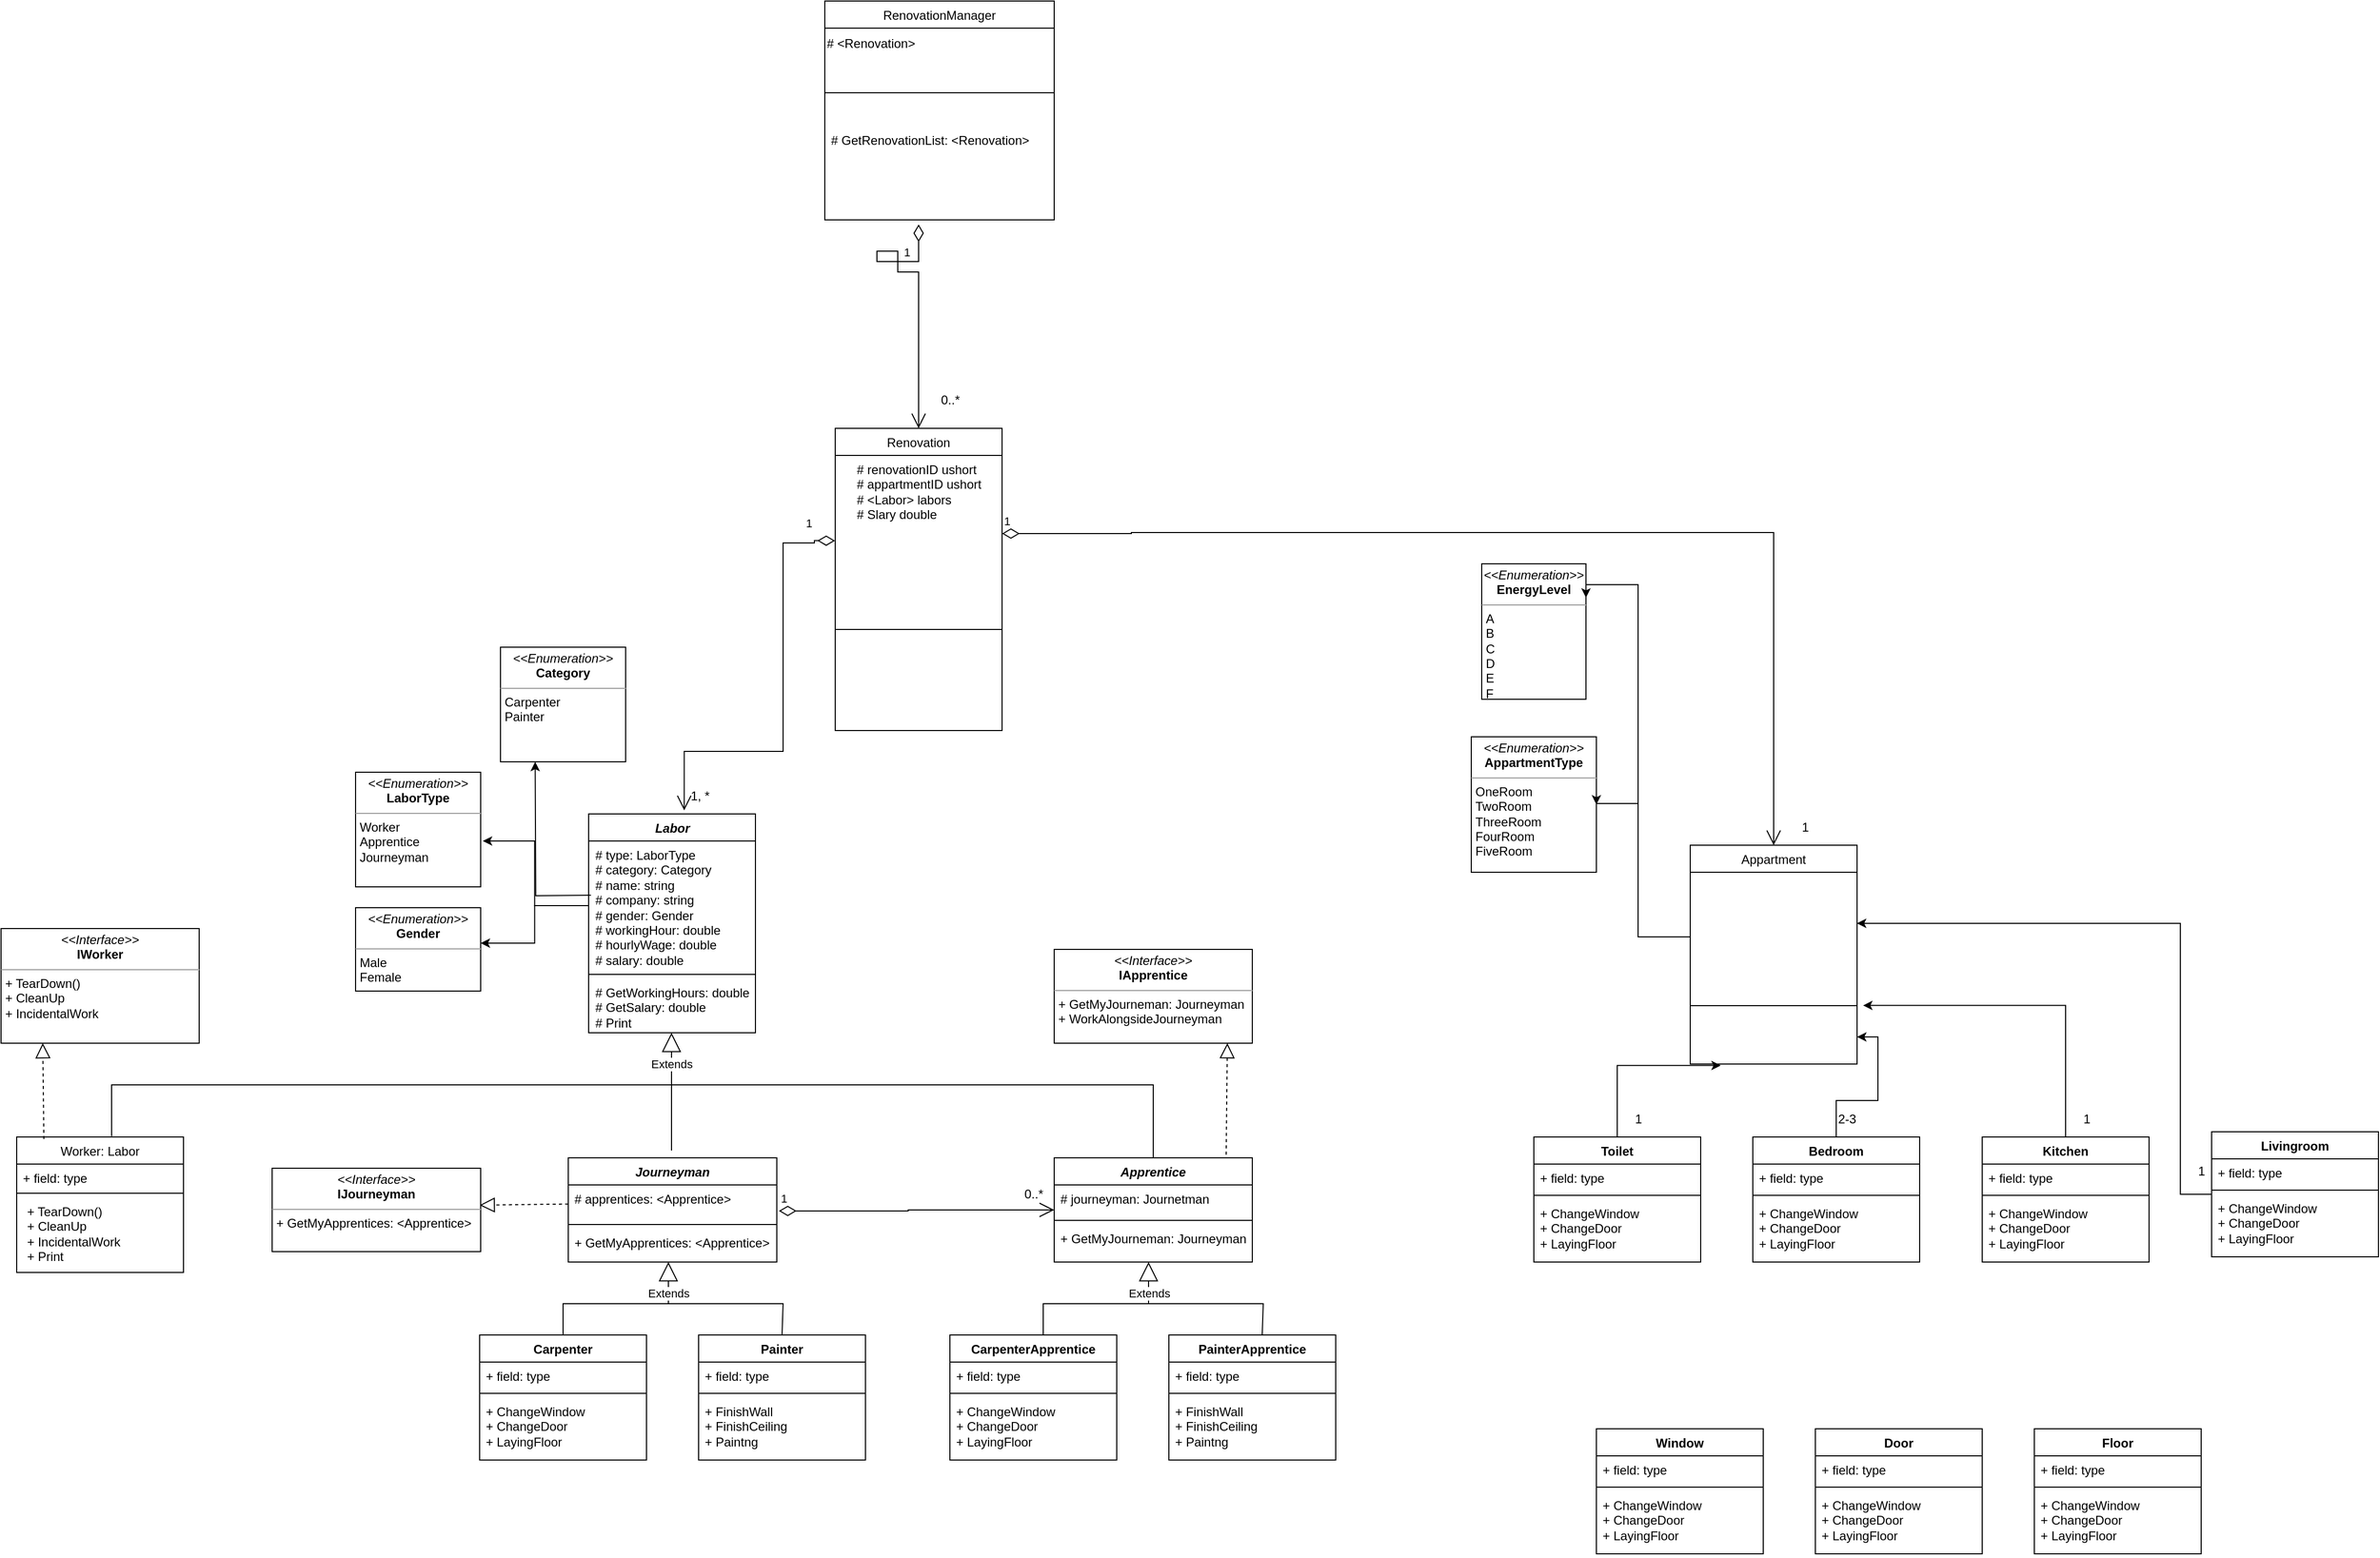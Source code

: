 <mxfile version="21.8.0" type="github">
  <diagram name="Side-1" id="w4iKm52rQXDjJaaz1mFL">
    <mxGraphModel dx="2796" dy="2098" grid="1" gridSize="10" guides="1" tooltips="1" connect="1" arrows="1" fold="1" page="1" pageScale="1" pageWidth="827" pageHeight="1169" math="0" shadow="0">
      <root>
        <mxCell id="0" />
        <mxCell id="1" parent="0" />
        <mxCell id="3EkRiKp_rG1CNNBfUbDg-5" value="&lt;p style=&quot;margin:0px;margin-top:4px;text-align:center;&quot;&gt;&lt;i&gt;&amp;lt;&amp;lt;Enumeration&amp;gt;&amp;gt;&lt;/i&gt;&lt;br&gt;&lt;b&gt;LaborType&lt;/b&gt;&lt;/p&gt;&lt;hr size=&quot;1&quot;&gt;&lt;p style=&quot;margin:0px;margin-left:4px;&quot;&gt;&lt;span style=&quot;background-color: initial;&quot;&gt;Worker&lt;/span&gt;&lt;br&gt;&lt;/p&gt;&lt;p style=&quot;margin:0px;margin-left:4px;&quot;&gt;&lt;span style=&quot;background-color: initial;&quot;&gt;Apprentice&lt;/span&gt;&lt;/p&gt;&lt;p style=&quot;margin:0px;margin-left:4px;&quot;&gt;&lt;span style=&quot;background-color: initial;&quot;&gt;Journeyman&lt;/span&gt;&lt;/p&gt;&lt;p style=&quot;margin:0px;margin-left:4px;&quot;&gt;&lt;br&gt;&lt;/p&gt;" style="verticalAlign=top;align=left;overflow=fill;fontSize=12;fontFamily=Helvetica;html=1;whiteSpace=wrap;" vertex="1" parent="1">
          <mxGeometry x="110" y="10" width="120" height="110" as="geometry" />
        </mxCell>
        <mxCell id="3EkRiKp_rG1CNNBfUbDg-6" value="&lt;p style=&quot;margin:0px;margin-top:4px;text-align:center;&quot;&gt;&lt;i&gt;&amp;lt;&amp;lt;Enumeration&amp;gt;&amp;gt;&lt;/i&gt;&lt;br&gt;&lt;b&gt;Gender&lt;/b&gt;&lt;/p&gt;&lt;hr size=&quot;1&quot;&gt;&lt;p style=&quot;margin:0px;margin-left:4px;&quot;&gt;Male&lt;/p&gt;&lt;p style=&quot;margin:0px;margin-left:4px;&quot;&gt;Female&lt;/p&gt;&lt;p style=&quot;margin:0px;margin-left:4px;&quot;&gt;&lt;br&gt;&lt;/p&gt;" style="verticalAlign=top;align=left;overflow=fill;fontSize=12;fontFamily=Helvetica;html=1;whiteSpace=wrap;" vertex="1" parent="1">
          <mxGeometry x="110" y="140" width="120" height="80" as="geometry" />
        </mxCell>
        <mxCell id="3EkRiKp_rG1CNNBfUbDg-12" value="&lt;i&gt;Labor&lt;/i&gt;" style="swimlane;fontStyle=1;align=center;verticalAlign=top;childLayout=stackLayout;horizontal=1;startSize=26;horizontalStack=0;resizeParent=1;resizeParentMax=0;resizeLast=0;collapsible=1;marginBottom=0;whiteSpace=wrap;html=1;" vertex="1" parent="1">
          <mxGeometry x="333.5" y="50" width="160" height="210" as="geometry" />
        </mxCell>
        <mxCell id="3EkRiKp_rG1CNNBfUbDg-13" value="# type: LaborType&lt;br&gt;# category: Category&lt;br&gt;# name: string&lt;br&gt;# company: string&lt;br&gt;# gender: Gender&lt;br&gt;# workingHour: double&lt;br&gt;# hourlyWage: double&lt;br&gt;# salary: double" style="text;strokeColor=none;fillColor=none;align=left;verticalAlign=top;spacingLeft=4;spacingRight=4;overflow=hidden;rotatable=0;points=[[0,0.5],[1,0.5]];portConstraint=eastwest;whiteSpace=wrap;html=1;" vertex="1" parent="3EkRiKp_rG1CNNBfUbDg-12">
          <mxGeometry y="26" width="160" height="124" as="geometry" />
        </mxCell>
        <mxCell id="3EkRiKp_rG1CNNBfUbDg-14" value="" style="line;strokeWidth=1;fillColor=none;align=left;verticalAlign=middle;spacingTop=-1;spacingLeft=3;spacingRight=3;rotatable=0;labelPosition=right;points=[];portConstraint=eastwest;strokeColor=inherit;" vertex="1" parent="3EkRiKp_rG1CNNBfUbDg-12">
          <mxGeometry y="150" width="160" height="8" as="geometry" />
        </mxCell>
        <mxCell id="3EkRiKp_rG1CNNBfUbDg-15" value="# GetWorkingHours: double&lt;br&gt;# GetSalary: double&lt;br&gt;# Print" style="text;strokeColor=none;fillColor=none;align=left;verticalAlign=top;spacingLeft=4;spacingRight=4;overflow=hidden;rotatable=0;points=[[0,0.5],[1,0.5]];portConstraint=eastwest;whiteSpace=wrap;html=1;" vertex="1" parent="3EkRiKp_rG1CNNBfUbDg-12">
          <mxGeometry y="158" width="160" height="52" as="geometry" />
        </mxCell>
        <mxCell id="3EkRiKp_rG1CNNBfUbDg-17" style="edgeStyle=orthogonalEdgeStyle;rounded=0;orthogonalLoop=1;jettySize=auto;html=1;entryX=1.017;entryY=0.6;entryDx=0;entryDy=0;entryPerimeter=0;" edge="1" parent="1" source="3EkRiKp_rG1CNNBfUbDg-13" target="3EkRiKp_rG1CNNBfUbDg-5">
          <mxGeometry relative="1" as="geometry" />
        </mxCell>
        <mxCell id="3EkRiKp_rG1CNNBfUbDg-18" style="edgeStyle=orthogonalEdgeStyle;rounded=0;orthogonalLoop=1;jettySize=auto;html=1;entryX=1;entryY=0.425;entryDx=0;entryDy=0;entryPerimeter=0;" edge="1" parent="1" source="3EkRiKp_rG1CNNBfUbDg-13" target="3EkRiKp_rG1CNNBfUbDg-6">
          <mxGeometry relative="1" as="geometry" />
        </mxCell>
        <mxCell id="3EkRiKp_rG1CNNBfUbDg-19" value="&lt;span style=&quot;font-weight: normal;&quot;&gt;Worker: Labor&lt;/span&gt;" style="swimlane;fontStyle=1;align=center;verticalAlign=top;childLayout=stackLayout;horizontal=1;startSize=26;horizontalStack=0;resizeParent=1;resizeParentMax=0;resizeLast=0;collapsible=1;marginBottom=0;whiteSpace=wrap;html=1;" vertex="1" parent="1">
          <mxGeometry x="-215" y="360" width="160" height="130" as="geometry" />
        </mxCell>
        <mxCell id="3EkRiKp_rG1CNNBfUbDg-20" value="+ field: type" style="text;strokeColor=none;fillColor=none;align=left;verticalAlign=top;spacingLeft=4;spacingRight=4;overflow=hidden;rotatable=0;points=[[0,0.5],[1,0.5]];portConstraint=eastwest;whiteSpace=wrap;html=1;" vertex="1" parent="3EkRiKp_rG1CNNBfUbDg-19">
          <mxGeometry y="26" width="160" height="24" as="geometry" />
        </mxCell>
        <mxCell id="3EkRiKp_rG1CNNBfUbDg-21" value="" style="line;strokeWidth=1;fillColor=none;align=left;verticalAlign=middle;spacingTop=-1;spacingLeft=3;spacingRight=3;rotatable=0;labelPosition=right;points=[];portConstraint=eastwest;strokeColor=inherit;" vertex="1" parent="3EkRiKp_rG1CNNBfUbDg-19">
          <mxGeometry y="50" width="160" height="8" as="geometry" />
        </mxCell>
        <mxCell id="3EkRiKp_rG1CNNBfUbDg-22" value="&lt;p style=&quot;border-color: var(--border-color); margin: 0px 0px 0px 4px;&quot;&gt;+ TearDown()&lt;/p&gt;&lt;p style=&quot;border-color: var(--border-color); margin: 0px 0px 0px 4px;&quot;&gt;+ CleanUp&lt;/p&gt;&lt;p style=&quot;border-color: var(--border-color); margin: 0px 0px 0px 4px;&quot;&gt;+ IncidentalWork&lt;/p&gt;&lt;p style=&quot;border-color: var(--border-color); margin: 0px 0px 0px 4px;&quot;&gt;+ Print&lt;/p&gt;" style="text;strokeColor=none;fillColor=none;align=left;verticalAlign=top;spacingLeft=4;spacingRight=4;overflow=hidden;rotatable=0;points=[[0,0.5],[1,0.5]];portConstraint=eastwest;whiteSpace=wrap;html=1;" vertex="1" parent="3EkRiKp_rG1CNNBfUbDg-19">
          <mxGeometry y="58" width="160" height="72" as="geometry" />
        </mxCell>
        <mxCell id="3EkRiKp_rG1CNNBfUbDg-23" value="&lt;p style=&quot;margin:0px;margin-top:4px;text-align:center;&quot;&gt;&lt;i&gt;&amp;lt;&amp;lt;Interface&amp;gt;&amp;gt;&lt;/i&gt;&lt;br&gt;&lt;b&gt;IJourneyman&lt;/b&gt;&lt;/p&gt;&lt;hr size=&quot;1&quot;&gt;&lt;p style=&quot;margin:0px;margin-left:4px;&quot;&gt;+ GetMyApprentices: &amp;lt;Apprentice&amp;gt;&lt;/p&gt;" style="verticalAlign=top;align=left;overflow=fill;fontSize=12;fontFamily=Helvetica;html=1;whiteSpace=wrap;" vertex="1" parent="1">
          <mxGeometry x="30" y="390" width="200" height="80" as="geometry" />
        </mxCell>
        <mxCell id="3EkRiKp_rG1CNNBfUbDg-24" value="&lt;p style=&quot;margin:0px;margin-top:4px;text-align:center;&quot;&gt;&lt;i&gt;&amp;lt;&amp;lt;Interface&amp;gt;&amp;gt;&lt;/i&gt;&lt;br&gt;&lt;b&gt;IApprentice&lt;/b&gt;&lt;/p&gt;&lt;hr size=&quot;1&quot;&gt;&lt;p style=&quot;margin:0px;margin-left:4px;&quot;&gt;+ GetMyJourneman: Journeyman&lt;/p&gt;&lt;p style=&quot;margin:0px;margin-left:4px;&quot;&gt;+ WorkAlongsideJourneyman&lt;/p&gt;" style="verticalAlign=top;align=left;overflow=fill;fontSize=12;fontFamily=Helvetica;html=1;whiteSpace=wrap;" vertex="1" parent="1">
          <mxGeometry x="780" y="180" width="190" height="90" as="geometry" />
        </mxCell>
        <mxCell id="3EkRiKp_rG1CNNBfUbDg-25" value="&lt;p style=&quot;margin:0px;margin-top:4px;text-align:center;&quot;&gt;&lt;i&gt;&amp;lt;&amp;lt;Interface&amp;gt;&amp;gt;&lt;/i&gt;&lt;br&gt;&lt;b&gt;IWorker&lt;/b&gt;&lt;/p&gt;&lt;hr size=&quot;1&quot;&gt;&lt;p style=&quot;margin:0px;margin-left:4px;&quot;&gt;&lt;/p&gt;&lt;p style=&quot;margin:0px;margin-left:4px;&quot;&gt;+ TearDown()&lt;/p&gt;&lt;p style=&quot;margin:0px;margin-left:4px;&quot;&gt;+ CleanUp&lt;/p&gt;&lt;p style=&quot;margin:0px;margin-left:4px;&quot;&gt;+ IncidentalWork&lt;/p&gt;" style="verticalAlign=top;align=left;overflow=fill;fontSize=12;fontFamily=Helvetica;html=1;whiteSpace=wrap;" vertex="1" parent="1">
          <mxGeometry x="-230" y="160" width="190" height="110" as="geometry" />
        </mxCell>
        <mxCell id="3EkRiKp_rG1CNNBfUbDg-26" value="&lt;i&gt;Journeyman&lt;/i&gt;" style="swimlane;fontStyle=1;align=center;verticalAlign=top;childLayout=stackLayout;horizontal=1;startSize=26;horizontalStack=0;resizeParent=1;resizeParentMax=0;resizeLast=0;collapsible=1;marginBottom=0;whiteSpace=wrap;html=1;" vertex="1" parent="1">
          <mxGeometry x="314" y="380" width="200" height="100" as="geometry" />
        </mxCell>
        <mxCell id="3EkRiKp_rG1CNNBfUbDg-27" value="# apprentices: &amp;lt;Apprentice&amp;gt;" style="text;strokeColor=none;fillColor=none;align=left;verticalAlign=top;spacingLeft=4;spacingRight=4;overflow=hidden;rotatable=0;points=[[0,0.5],[1,0.5]];portConstraint=eastwest;whiteSpace=wrap;html=1;" vertex="1" parent="3EkRiKp_rG1CNNBfUbDg-26">
          <mxGeometry y="26" width="200" height="34" as="geometry" />
        </mxCell>
        <mxCell id="3EkRiKp_rG1CNNBfUbDg-28" value="" style="line;strokeWidth=1;fillColor=none;align=left;verticalAlign=middle;spacingTop=-1;spacingLeft=3;spacingRight=3;rotatable=0;labelPosition=right;points=[];portConstraint=eastwest;strokeColor=inherit;" vertex="1" parent="3EkRiKp_rG1CNNBfUbDg-26">
          <mxGeometry y="60" width="200" height="8" as="geometry" />
        </mxCell>
        <mxCell id="3EkRiKp_rG1CNNBfUbDg-29" value="+ GetMyApprentices: &amp;lt;Apprentice&amp;gt;" style="text;strokeColor=none;fillColor=none;align=left;verticalAlign=top;spacingLeft=4;spacingRight=4;overflow=hidden;rotatable=0;points=[[0,0.5],[1,0.5]];portConstraint=eastwest;whiteSpace=wrap;html=1;" vertex="1" parent="3EkRiKp_rG1CNNBfUbDg-26">
          <mxGeometry y="68" width="200" height="32" as="geometry" />
        </mxCell>
        <mxCell id="3EkRiKp_rG1CNNBfUbDg-30" value="&lt;i&gt;Apprentice&lt;/i&gt;" style="swimlane;fontStyle=1;align=center;verticalAlign=top;childLayout=stackLayout;horizontal=1;startSize=26;horizontalStack=0;resizeParent=1;resizeParentMax=0;resizeLast=0;collapsible=1;marginBottom=0;whiteSpace=wrap;html=1;" vertex="1" parent="1">
          <mxGeometry x="780" y="380" width="190" height="100" as="geometry" />
        </mxCell>
        <mxCell id="3EkRiKp_rG1CNNBfUbDg-31" value="# journeyman: Journetman" style="text;strokeColor=none;fillColor=none;align=left;verticalAlign=top;spacingLeft=4;spacingRight=4;overflow=hidden;rotatable=0;points=[[0,0.5],[1,0.5]];portConstraint=eastwest;whiteSpace=wrap;html=1;" vertex="1" parent="3EkRiKp_rG1CNNBfUbDg-30">
          <mxGeometry y="26" width="190" height="30" as="geometry" />
        </mxCell>
        <mxCell id="3EkRiKp_rG1CNNBfUbDg-32" value="" style="line;strokeWidth=1;fillColor=none;align=left;verticalAlign=middle;spacingTop=-1;spacingLeft=3;spacingRight=3;rotatable=0;labelPosition=right;points=[];portConstraint=eastwest;strokeColor=inherit;" vertex="1" parent="3EkRiKp_rG1CNNBfUbDg-30">
          <mxGeometry y="56" width="190" height="8" as="geometry" />
        </mxCell>
        <mxCell id="3EkRiKp_rG1CNNBfUbDg-33" value="+ GetMyJourneman: Journeyman" style="text;strokeColor=none;fillColor=none;align=left;verticalAlign=top;spacingLeft=4;spacingRight=4;overflow=hidden;rotatable=0;points=[[0,0.5],[1,0.5]];portConstraint=eastwest;whiteSpace=wrap;html=1;" vertex="1" parent="3EkRiKp_rG1CNNBfUbDg-30">
          <mxGeometry y="64" width="190" height="36" as="geometry" />
        </mxCell>
        <mxCell id="3EkRiKp_rG1CNNBfUbDg-34" value="" style="endArrow=block;dashed=1;endFill=0;endSize=12;html=1;rounded=0;exitX=0.163;exitY=0.015;exitDx=0;exitDy=0;entryX=0.5;entryY=1;entryDx=0;entryDy=0;exitPerimeter=0;" edge="1" parent="1" source="3EkRiKp_rG1CNNBfUbDg-19">
          <mxGeometry width="160" relative="1" as="geometry">
            <mxPoint x="-190" y="340" as="sourcePoint" />
            <mxPoint x="-190" y="270" as="targetPoint" />
          </mxGeometry>
        </mxCell>
        <mxCell id="3EkRiKp_rG1CNNBfUbDg-35" value="" style="endArrow=block;dashed=1;endFill=0;endSize=12;html=1;rounded=0;entryX=0.995;entryY=0.443;entryDx=0;entryDy=0;entryPerimeter=0;" edge="1" parent="1" source="3EkRiKp_rG1CNNBfUbDg-27" target="3EkRiKp_rG1CNNBfUbDg-23">
          <mxGeometry width="160" relative="1" as="geometry">
            <mxPoint x="-125" y="350" as="sourcePoint" />
            <mxPoint x="-125" y="280" as="targetPoint" />
          </mxGeometry>
        </mxCell>
        <mxCell id="3EkRiKp_rG1CNNBfUbDg-36" value="" style="endArrow=block;dashed=1;endFill=0;endSize=12;html=1;rounded=0;exitX=0.868;exitY=-0.03;exitDx=0;exitDy=0;entryX=0.874;entryY=1;entryDx=0;entryDy=0;exitPerimeter=0;entryPerimeter=0;" edge="1" parent="1" source="3EkRiKp_rG1CNNBfUbDg-30" target="3EkRiKp_rG1CNNBfUbDg-24">
          <mxGeometry width="160" relative="1" as="geometry">
            <mxPoint x="870.04" y="338.92" as="sourcePoint" />
            <mxPoint x="870" y="270" as="targetPoint" />
          </mxGeometry>
        </mxCell>
        <mxCell id="3EkRiKp_rG1CNNBfUbDg-38" value="" style="endArrow=none;html=1;rounded=0;exitX=0.569;exitY=-0.006;exitDx=0;exitDy=0;exitPerimeter=0;" edge="1" parent="1" source="3EkRiKp_rG1CNNBfUbDg-19">
          <mxGeometry width="50" height="50" relative="1" as="geometry">
            <mxPoint x="390" y="430" as="sourcePoint" />
            <mxPoint x="410" y="310" as="targetPoint" />
            <Array as="points">
              <mxPoint x="-124" y="310" />
            </Array>
          </mxGeometry>
        </mxCell>
        <mxCell id="3EkRiKp_rG1CNNBfUbDg-39" value="" style="endArrow=none;html=1;rounded=0;entryX=0.5;entryY=0;entryDx=0;entryDy=0;" edge="1" parent="1" target="3EkRiKp_rG1CNNBfUbDg-30">
          <mxGeometry width="50" height="50" relative="1" as="geometry">
            <mxPoint x="410" y="310" as="sourcePoint" />
            <mxPoint x="440" y="380" as="targetPoint" />
            <Array as="points">
              <mxPoint x="875" y="310" />
            </Array>
          </mxGeometry>
        </mxCell>
        <mxCell id="3EkRiKp_rG1CNNBfUbDg-43" value="Carpenter" style="swimlane;fontStyle=1;align=center;verticalAlign=top;childLayout=stackLayout;horizontal=1;startSize=26;horizontalStack=0;resizeParent=1;resizeParentMax=0;resizeLast=0;collapsible=1;marginBottom=0;whiteSpace=wrap;html=1;" vertex="1" parent="1">
          <mxGeometry x="229" y="550" width="160" height="120" as="geometry" />
        </mxCell>
        <mxCell id="3EkRiKp_rG1CNNBfUbDg-44" value="+ field: type" style="text;strokeColor=none;fillColor=none;align=left;verticalAlign=top;spacingLeft=4;spacingRight=4;overflow=hidden;rotatable=0;points=[[0,0.5],[1,0.5]];portConstraint=eastwest;whiteSpace=wrap;html=1;" vertex="1" parent="3EkRiKp_rG1CNNBfUbDg-43">
          <mxGeometry y="26" width="160" height="26" as="geometry" />
        </mxCell>
        <mxCell id="3EkRiKp_rG1CNNBfUbDg-45" value="" style="line;strokeWidth=1;fillColor=none;align=left;verticalAlign=middle;spacingTop=-1;spacingLeft=3;spacingRight=3;rotatable=0;labelPosition=right;points=[];portConstraint=eastwest;strokeColor=inherit;" vertex="1" parent="3EkRiKp_rG1CNNBfUbDg-43">
          <mxGeometry y="52" width="160" height="8" as="geometry" />
        </mxCell>
        <mxCell id="3EkRiKp_rG1CNNBfUbDg-46" value="+ ChangeWindow&lt;br&gt;+ ChangeDoor&lt;br&gt;+ LayingFloor" style="text;strokeColor=none;fillColor=none;align=left;verticalAlign=top;spacingLeft=4;spacingRight=4;overflow=hidden;rotatable=0;points=[[0,0.5],[1,0.5]];portConstraint=eastwest;whiteSpace=wrap;html=1;" vertex="1" parent="3EkRiKp_rG1CNNBfUbDg-43">
          <mxGeometry y="60" width="160" height="60" as="geometry" />
        </mxCell>
        <mxCell id="3EkRiKp_rG1CNNBfUbDg-47" value="Painter" style="swimlane;fontStyle=1;align=center;verticalAlign=top;childLayout=stackLayout;horizontal=1;startSize=26;horizontalStack=0;resizeParent=1;resizeParentMax=0;resizeLast=0;collapsible=1;marginBottom=0;whiteSpace=wrap;html=1;" vertex="1" parent="1">
          <mxGeometry x="439" y="550" width="160" height="120" as="geometry" />
        </mxCell>
        <mxCell id="3EkRiKp_rG1CNNBfUbDg-48" value="+ field: type" style="text;strokeColor=none;fillColor=none;align=left;verticalAlign=top;spacingLeft=4;spacingRight=4;overflow=hidden;rotatable=0;points=[[0,0.5],[1,0.5]];portConstraint=eastwest;whiteSpace=wrap;html=1;" vertex="1" parent="3EkRiKp_rG1CNNBfUbDg-47">
          <mxGeometry y="26" width="160" height="26" as="geometry" />
        </mxCell>
        <mxCell id="3EkRiKp_rG1CNNBfUbDg-49" value="" style="line;strokeWidth=1;fillColor=none;align=left;verticalAlign=middle;spacingTop=-1;spacingLeft=3;spacingRight=3;rotatable=0;labelPosition=right;points=[];portConstraint=eastwest;strokeColor=inherit;" vertex="1" parent="3EkRiKp_rG1CNNBfUbDg-47">
          <mxGeometry y="52" width="160" height="8" as="geometry" />
        </mxCell>
        <mxCell id="3EkRiKp_rG1CNNBfUbDg-50" value="+ FinishWall&lt;br&gt;+ FinishCeiling&lt;br&gt;+ Paintng" style="text;strokeColor=none;fillColor=none;align=left;verticalAlign=top;spacingLeft=4;spacingRight=4;overflow=hidden;rotatable=0;points=[[0,0.5],[1,0.5]];portConstraint=eastwest;whiteSpace=wrap;html=1;" vertex="1" parent="3EkRiKp_rG1CNNBfUbDg-47">
          <mxGeometry y="60" width="160" height="60" as="geometry" />
        </mxCell>
        <mxCell id="3EkRiKp_rG1CNNBfUbDg-51" value="CarpenterApprentice" style="swimlane;fontStyle=1;align=center;verticalAlign=top;childLayout=stackLayout;horizontal=1;startSize=26;horizontalStack=0;resizeParent=1;resizeParentMax=0;resizeLast=0;collapsible=1;marginBottom=0;whiteSpace=wrap;html=1;" vertex="1" parent="1">
          <mxGeometry x="680" y="550" width="160" height="120" as="geometry" />
        </mxCell>
        <mxCell id="3EkRiKp_rG1CNNBfUbDg-52" value="+ field: type" style="text;strokeColor=none;fillColor=none;align=left;verticalAlign=top;spacingLeft=4;spacingRight=4;overflow=hidden;rotatable=0;points=[[0,0.5],[1,0.5]];portConstraint=eastwest;whiteSpace=wrap;html=1;" vertex="1" parent="3EkRiKp_rG1CNNBfUbDg-51">
          <mxGeometry y="26" width="160" height="26" as="geometry" />
        </mxCell>
        <mxCell id="3EkRiKp_rG1CNNBfUbDg-53" value="" style="line;strokeWidth=1;fillColor=none;align=left;verticalAlign=middle;spacingTop=-1;spacingLeft=3;spacingRight=3;rotatable=0;labelPosition=right;points=[];portConstraint=eastwest;strokeColor=inherit;" vertex="1" parent="3EkRiKp_rG1CNNBfUbDg-51">
          <mxGeometry y="52" width="160" height="8" as="geometry" />
        </mxCell>
        <mxCell id="3EkRiKp_rG1CNNBfUbDg-54" value="+ ChangeWindow&lt;br&gt;+ ChangeDoor&lt;br&gt;+ LayingFloor" style="text;strokeColor=none;fillColor=none;align=left;verticalAlign=top;spacingLeft=4;spacingRight=4;overflow=hidden;rotatable=0;points=[[0,0.5],[1,0.5]];portConstraint=eastwest;whiteSpace=wrap;html=1;" vertex="1" parent="3EkRiKp_rG1CNNBfUbDg-51">
          <mxGeometry y="60" width="160" height="60" as="geometry" />
        </mxCell>
        <mxCell id="3EkRiKp_rG1CNNBfUbDg-55" value="PainterApprentice" style="swimlane;fontStyle=1;align=center;verticalAlign=top;childLayout=stackLayout;horizontal=1;startSize=26;horizontalStack=0;resizeParent=1;resizeParentMax=0;resizeLast=0;collapsible=1;marginBottom=0;whiteSpace=wrap;html=1;" vertex="1" parent="1">
          <mxGeometry x="890" y="550" width="160" height="120" as="geometry" />
        </mxCell>
        <mxCell id="3EkRiKp_rG1CNNBfUbDg-56" value="+ field: type" style="text;strokeColor=none;fillColor=none;align=left;verticalAlign=top;spacingLeft=4;spacingRight=4;overflow=hidden;rotatable=0;points=[[0,0.5],[1,0.5]];portConstraint=eastwest;whiteSpace=wrap;html=1;" vertex="1" parent="3EkRiKp_rG1CNNBfUbDg-55">
          <mxGeometry y="26" width="160" height="26" as="geometry" />
        </mxCell>
        <mxCell id="3EkRiKp_rG1CNNBfUbDg-57" value="" style="line;strokeWidth=1;fillColor=none;align=left;verticalAlign=middle;spacingTop=-1;spacingLeft=3;spacingRight=3;rotatable=0;labelPosition=right;points=[];portConstraint=eastwest;strokeColor=inherit;" vertex="1" parent="3EkRiKp_rG1CNNBfUbDg-55">
          <mxGeometry y="52" width="160" height="8" as="geometry" />
        </mxCell>
        <mxCell id="3EkRiKp_rG1CNNBfUbDg-58" value="+ FinishWall&lt;br&gt;+ FinishCeiling&lt;br&gt;+ Paintng" style="text;strokeColor=none;fillColor=none;align=left;verticalAlign=top;spacingLeft=4;spacingRight=4;overflow=hidden;rotatable=0;points=[[0,0.5],[1,0.5]];portConstraint=eastwest;whiteSpace=wrap;html=1;" vertex="1" parent="3EkRiKp_rG1CNNBfUbDg-55">
          <mxGeometry y="60" width="160" height="60" as="geometry" />
        </mxCell>
        <mxCell id="3EkRiKp_rG1CNNBfUbDg-42" value="0..*" style="text;html=1;align=center;verticalAlign=middle;resizable=0;points=[];autosize=1;strokeColor=none;fillColor=none;" vertex="1" parent="1">
          <mxGeometry x="740" y="400" width="40" height="30" as="geometry" />
        </mxCell>
        <mxCell id="3EkRiKp_rG1CNNBfUbDg-62" value="1" style="endArrow=open;html=1;endSize=12;startArrow=diamondThin;startSize=14;startFill=0;edgeStyle=orthogonalEdgeStyle;align=left;verticalAlign=bottom;rounded=0;exitX=1.01;exitY=0.735;exitDx=0;exitDy=0;exitPerimeter=0;entryX=0;entryY=0.8;entryDx=0;entryDy=0;entryPerimeter=0;" edge="1" parent="1" source="3EkRiKp_rG1CNNBfUbDg-27" target="3EkRiKp_rG1CNNBfUbDg-31">
          <mxGeometry x="-1" y="3" relative="1" as="geometry">
            <mxPoint x="480" y="310" as="sourcePoint" />
            <mxPoint x="640" y="310" as="targetPoint" />
            <Array as="points">
              <mxPoint x="640" y="431" />
              <mxPoint x="640" y="430" />
            </Array>
          </mxGeometry>
        </mxCell>
        <mxCell id="3EkRiKp_rG1CNNBfUbDg-63" value="Extends" style="endArrow=block;endSize=16;endFill=0;html=1;rounded=0;entryX=0.48;entryY=1;entryDx=0;entryDy=0;entryPerimeter=0;exitX=0.5;exitY=0;exitDx=0;exitDy=0;" edge="1" parent="1" source="3EkRiKp_rG1CNNBfUbDg-47" target="3EkRiKp_rG1CNNBfUbDg-29">
          <mxGeometry x="0.667" width="160" relative="1" as="geometry">
            <mxPoint x="418" y="393" as="sourcePoint" />
            <mxPoint x="418.08" y="249.996" as="targetPoint" />
            <Array as="points">
              <mxPoint x="520" y="520" />
              <mxPoint x="410" y="520" />
            </Array>
            <mxPoint as="offset" />
          </mxGeometry>
        </mxCell>
        <mxCell id="3EkRiKp_rG1CNNBfUbDg-65" value="" style="endArrow=none;html=1;rounded=0;exitX=0.5;exitY=0;exitDx=0;exitDy=0;" edge="1" parent="1" source="3EkRiKp_rG1CNNBfUbDg-43">
          <mxGeometry width="50" height="50" relative="1" as="geometry">
            <mxPoint x="530" y="530" as="sourcePoint" />
            <mxPoint x="410" y="520" as="targetPoint" />
            <Array as="points">
              <mxPoint x="309" y="520" />
            </Array>
          </mxGeometry>
        </mxCell>
        <mxCell id="3EkRiKp_rG1CNNBfUbDg-67" value="Extends" style="endArrow=block;endSize=16;endFill=0;html=1;rounded=0;entryX=0.48;entryY=1;entryDx=0;entryDy=0;entryPerimeter=0;exitX=0.5;exitY=0;exitDx=0;exitDy=0;" edge="1" parent="1">
          <mxGeometry x="0.667" width="160" relative="1" as="geometry">
            <mxPoint x="979.5" y="550" as="sourcePoint" />
            <mxPoint x="870.5" y="480" as="targetPoint" />
            <Array as="points">
              <mxPoint x="980.5" y="520" />
              <mxPoint x="870.5" y="520" />
            </Array>
            <mxPoint as="offset" />
          </mxGeometry>
        </mxCell>
        <mxCell id="3EkRiKp_rG1CNNBfUbDg-68" value="" style="endArrow=none;html=1;rounded=0;exitX=0.5;exitY=0;exitDx=0;exitDy=0;" edge="1" parent="1">
          <mxGeometry width="50" height="50" relative="1" as="geometry">
            <mxPoint x="769.5" y="550" as="sourcePoint" />
            <mxPoint x="870.5" y="520" as="targetPoint" />
            <Array as="points">
              <mxPoint x="769.5" y="520" />
            </Array>
          </mxGeometry>
        </mxCell>
        <mxCell id="3EkRiKp_rG1CNNBfUbDg-69" value="&lt;p style=&quot;margin:0px;margin-top:4px;text-align:center;&quot;&gt;&lt;i&gt;&amp;lt;&amp;lt;Enumeration&amp;gt;&amp;gt;&lt;/i&gt;&lt;br&gt;&lt;b&gt;Category&lt;/b&gt;&lt;/p&gt;&lt;hr size=&quot;1&quot;&gt;&lt;p style=&quot;margin:0px;margin-left:4px;&quot;&gt;Carpenter&lt;/p&gt;&lt;p style=&quot;margin:0px;margin-left:4px;&quot;&gt;Painter&lt;/p&gt;&lt;p style=&quot;margin:0px;margin-left:4px;&quot;&gt;&lt;br&gt;&lt;/p&gt;" style="verticalAlign=top;align=left;overflow=fill;fontSize=12;fontFamily=Helvetica;html=1;whiteSpace=wrap;" vertex="1" parent="1">
          <mxGeometry x="249" y="-110" width="120" height="110" as="geometry" />
        </mxCell>
        <mxCell id="3EkRiKp_rG1CNNBfUbDg-71" style="edgeStyle=orthogonalEdgeStyle;rounded=0;orthogonalLoop=1;jettySize=auto;html=1;entryX=0.75;entryY=1;entryDx=0;entryDy=0;" edge="1" parent="1">
          <mxGeometry relative="1" as="geometry">
            <mxPoint x="335.75" y="128" as="sourcePoint" />
            <mxPoint x="282.25" as="targetPoint" />
          </mxGeometry>
        </mxCell>
        <mxCell id="3EkRiKp_rG1CNNBfUbDg-37" value="Extends" style="endArrow=block;endSize=16;endFill=0;html=1;rounded=0;exitX=0.47;exitY=0.03;exitDx=0;exitDy=0;exitPerimeter=0;" edge="1" parent="1">
          <mxGeometry x="0.469" width="160" relative="1" as="geometry">
            <mxPoint x="413" y="373" as="sourcePoint" />
            <mxPoint x="413" y="260" as="targetPoint" />
            <mxPoint as="offset" />
          </mxGeometry>
        </mxCell>
        <mxCell id="3EkRiKp_rG1CNNBfUbDg-72" value="&lt;span style=&quot;font-weight: normal;&quot;&gt;Appartment&lt;/span&gt;" style="swimlane;fontStyle=1;align=center;verticalAlign=top;childLayout=stackLayout;horizontal=1;startSize=26;horizontalStack=0;resizeParent=1;resizeParentMax=0;resizeLast=0;collapsible=1;marginBottom=0;whiteSpace=wrap;html=1;" vertex="1" parent="1">
          <mxGeometry x="1390" y="80" width="160" height="210" as="geometry" />
        </mxCell>
        <mxCell id="3EkRiKp_rG1CNNBfUbDg-73" value="&lt;br&gt;" style="text;strokeColor=none;fillColor=none;align=left;verticalAlign=top;spacingLeft=4;spacingRight=4;overflow=hidden;rotatable=0;points=[[0,0.5],[1,0.5]];portConstraint=eastwest;whiteSpace=wrap;html=1;" vertex="1" parent="3EkRiKp_rG1CNNBfUbDg-72">
          <mxGeometry y="26" width="160" height="124" as="geometry" />
        </mxCell>
        <mxCell id="3EkRiKp_rG1CNNBfUbDg-74" value="" style="line;strokeWidth=1;fillColor=none;align=left;verticalAlign=middle;spacingTop=-1;spacingLeft=3;spacingRight=3;rotatable=0;labelPosition=right;points=[];portConstraint=eastwest;strokeColor=inherit;" vertex="1" parent="3EkRiKp_rG1CNNBfUbDg-72">
          <mxGeometry y="150" width="160" height="8" as="geometry" />
        </mxCell>
        <mxCell id="3EkRiKp_rG1CNNBfUbDg-75" value="&lt;br&gt;" style="text;strokeColor=none;fillColor=none;align=left;verticalAlign=top;spacingLeft=4;spacingRight=4;overflow=hidden;rotatable=0;points=[[0,0.5],[1,0.5]];portConstraint=eastwest;whiteSpace=wrap;html=1;" vertex="1" parent="3EkRiKp_rG1CNNBfUbDg-72">
          <mxGeometry y="158" width="160" height="52" as="geometry" />
        </mxCell>
        <mxCell id="3EkRiKp_rG1CNNBfUbDg-76" value="&lt;p style=&quot;margin:0px;margin-top:4px;text-align:center;&quot;&gt;&lt;i&gt;&amp;lt;&amp;lt;Enumeration&amp;gt;&amp;gt;&lt;/i&gt;&lt;br&gt;&lt;b&gt;AppartmentType&lt;/b&gt;&lt;/p&gt;&lt;hr size=&quot;1&quot;&gt;&lt;p style=&quot;margin:0px;margin-left:4px;&quot;&gt;OneRoom&lt;/p&gt;&lt;p style=&quot;margin:0px;margin-left:4px;&quot;&gt;TwoRoom&lt;/p&gt;&lt;p style=&quot;margin:0px;margin-left:4px;&quot;&gt;ThreeRoom&lt;/p&gt;&lt;p style=&quot;margin:0px;margin-left:4px;&quot;&gt;FourRoom&lt;/p&gt;&lt;p style=&quot;margin:0px;margin-left:4px;&quot;&gt;FiveRoom&lt;/p&gt;&lt;p style=&quot;margin:0px;margin-left:4px;&quot;&gt;&lt;br&gt;&lt;/p&gt;" style="verticalAlign=top;align=left;overflow=fill;fontSize=12;fontFamily=Helvetica;html=1;whiteSpace=wrap;" vertex="1" parent="1">
          <mxGeometry x="1180" y="-24" width="120" height="130" as="geometry" />
        </mxCell>
        <mxCell id="3EkRiKp_rG1CNNBfUbDg-78" style="edgeStyle=orthogonalEdgeStyle;rounded=0;orthogonalLoop=1;jettySize=auto;html=1;entryX=1;entryY=0.5;entryDx=0;entryDy=0;" edge="1" parent="1" source="3EkRiKp_rG1CNNBfUbDg-73" target="3EkRiKp_rG1CNNBfUbDg-76">
          <mxGeometry relative="1" as="geometry">
            <Array as="points">
              <mxPoint x="1340" y="168" />
              <mxPoint x="1340" y="40" />
              <mxPoint x="1300" y="40" />
            </Array>
          </mxGeometry>
        </mxCell>
        <mxCell id="3EkRiKp_rG1CNNBfUbDg-79" value="&lt;p style=&quot;margin:0px;margin-top:4px;text-align:center;&quot;&gt;&lt;i&gt;&amp;lt;&amp;lt;Enumeration&amp;gt;&amp;gt;&lt;/i&gt;&lt;br&gt;&lt;b&gt;EnergyLevel&lt;/b&gt;&lt;/p&gt;&lt;hr size=&quot;1&quot;&gt;&lt;p style=&quot;margin:0px;margin-left:4px;&quot;&gt;A&lt;/p&gt;&lt;p style=&quot;margin:0px;margin-left:4px;&quot;&gt;B&lt;/p&gt;&lt;p style=&quot;margin:0px;margin-left:4px;&quot;&gt;C&lt;/p&gt;&lt;p style=&quot;margin:0px;margin-left:4px;&quot;&gt;D&lt;/p&gt;&lt;p style=&quot;margin:0px;margin-left:4px;&quot;&gt;E&lt;/p&gt;&lt;p style=&quot;margin:0px;margin-left:4px;&quot;&gt;F&lt;/p&gt;" style="verticalAlign=top;align=left;overflow=fill;fontSize=12;fontFamily=Helvetica;html=1;whiteSpace=wrap;" vertex="1" parent="1">
          <mxGeometry x="1190" y="-190" width="100" height="130" as="geometry" />
        </mxCell>
        <mxCell id="3EkRiKp_rG1CNNBfUbDg-80" style="edgeStyle=orthogonalEdgeStyle;rounded=0;orthogonalLoop=1;jettySize=auto;html=1;entryX=1;entryY=0.25;entryDx=0;entryDy=0;" edge="1" parent="1" source="3EkRiKp_rG1CNNBfUbDg-73" target="3EkRiKp_rG1CNNBfUbDg-79">
          <mxGeometry relative="1" as="geometry">
            <Array as="points">
              <mxPoint x="1340" y="168" />
              <mxPoint x="1340" y="-170" />
              <mxPoint x="1290" y="-170" />
            </Array>
          </mxGeometry>
        </mxCell>
        <mxCell id="3EkRiKp_rG1CNNBfUbDg-81" value="&lt;span style=&quot;font-weight: normal;&quot;&gt;Renovation&lt;/span&gt;" style="swimlane;fontStyle=1;align=center;verticalAlign=top;childLayout=stackLayout;horizontal=1;startSize=26;horizontalStack=0;resizeParent=1;resizeParentMax=0;resizeLast=0;collapsible=1;marginBottom=0;whiteSpace=wrap;html=1;" vertex="1" parent="1">
          <mxGeometry x="570" y="-320" width="160" height="290" as="geometry" />
        </mxCell>
        <mxCell id="3EkRiKp_rG1CNNBfUbDg-100" value="&lt;div style=&quot;text-align: left;&quot;&gt;&lt;span style=&quot;background-color: initial;&quot;&gt;# renovationID ushort&lt;/span&gt;&lt;/div&gt;&lt;div style=&quot;text-align: left;&quot;&gt;&lt;span style=&quot;background-color: initial;&quot;&gt;# appartmentID ushort&lt;/span&gt;&lt;/div&gt;&lt;div style=&quot;text-align: left;&quot;&gt;&lt;span style=&quot;background-color: initial;&quot;&gt;# &amp;lt;Labor&amp;gt; labors&lt;/span&gt;&lt;/div&gt;&lt;div style=&quot;text-align: left;&quot;&gt;&lt;span style=&quot;background-color: initial;&quot;&gt;# Slary double&lt;/span&gt;&lt;/div&gt;" style="text;html=1;align=center;verticalAlign=middle;resizable=0;points=[];autosize=1;strokeColor=none;fillColor=none;" vertex="1" parent="3EkRiKp_rG1CNNBfUbDg-81">
          <mxGeometry y="26" width="160" height="70" as="geometry" />
        </mxCell>
        <mxCell id="3EkRiKp_rG1CNNBfUbDg-83" value="" style="line;strokeWidth=1;fillColor=none;align=left;verticalAlign=middle;spacingTop=-1;spacingLeft=3;spacingRight=3;rotatable=0;labelPosition=right;points=[];portConstraint=eastwest;strokeColor=inherit;" vertex="1" parent="3EkRiKp_rG1CNNBfUbDg-81">
          <mxGeometry y="96" width="160" height="194" as="geometry" />
        </mxCell>
        <mxCell id="3EkRiKp_rG1CNNBfUbDg-87" value="1" style="endArrow=open;html=1;endSize=12;startArrow=diamondThin;startSize=14;startFill=0;edgeStyle=orthogonalEdgeStyle;align=left;verticalAlign=bottom;rounded=0;entryX=0.573;entryY=-0.016;entryDx=0;entryDy=0;entryPerimeter=0;exitX=-0.001;exitY=0.66;exitDx=0;exitDy=0;exitPerimeter=0;" edge="1" parent="1" target="3EkRiKp_rG1CNNBfUbDg-12">
          <mxGeometry x="-0.841" y="-10" relative="1" as="geometry">
            <mxPoint x="569.84" y="-212.16" as="sourcePoint" />
            <mxPoint x="430" y="20" as="targetPoint" />
            <Array as="points">
              <mxPoint x="550" y="-212" />
              <mxPoint x="550" y="-210" />
              <mxPoint x="520" y="-210" />
              <mxPoint x="520" y="-10" />
              <mxPoint x="425" y="-10" />
            </Array>
            <mxPoint as="offset" />
          </mxGeometry>
        </mxCell>
        <mxCell id="3EkRiKp_rG1CNNBfUbDg-88" value="1, *" style="text;html=1;align=center;verticalAlign=middle;resizable=0;points=[];autosize=1;strokeColor=none;fillColor=none;" vertex="1" parent="1">
          <mxGeometry x="420" y="18" width="40" height="30" as="geometry" />
        </mxCell>
        <mxCell id="3EkRiKp_rG1CNNBfUbDg-89" value="1" style="endArrow=open;html=1;endSize=12;startArrow=diamondThin;startSize=14;startFill=0;edgeStyle=orthogonalEdgeStyle;align=left;verticalAlign=bottom;rounded=0;exitX=1.01;exitY=0.735;exitDx=0;exitDy=0;exitPerimeter=0;entryX=0.5;entryY=0;entryDx=0;entryDy=0;" edge="1" parent="1" target="3EkRiKp_rG1CNNBfUbDg-72">
          <mxGeometry x="-1" y="3" relative="1" as="geometry">
            <mxPoint x="730" y="-219.0" as="sourcePoint" />
            <mxPoint x="994" y="-220.0" as="targetPoint" />
            <Array as="points">
              <mxPoint x="854" y="-219" />
              <mxPoint x="1470" y="-220" />
            </Array>
          </mxGeometry>
        </mxCell>
        <mxCell id="3EkRiKp_rG1CNNBfUbDg-90" value="1" style="text;html=1;align=center;verticalAlign=middle;resizable=0;points=[];autosize=1;strokeColor=none;fillColor=none;" vertex="1" parent="1">
          <mxGeometry x="1485" y="48" width="30" height="30" as="geometry" />
        </mxCell>
        <mxCell id="3EkRiKp_rG1CNNBfUbDg-91" value="&lt;span style=&quot;font-weight: normal;&quot;&gt;RenovationManager&lt;/span&gt;" style="swimlane;fontStyle=1;align=center;verticalAlign=top;childLayout=stackLayout;horizontal=1;startSize=26;horizontalStack=0;resizeParent=1;resizeParentMax=0;resizeLast=0;collapsible=1;marginBottom=0;whiteSpace=wrap;html=1;" vertex="1" parent="1">
          <mxGeometry x="560" y="-730" width="220" height="210" as="geometry" />
        </mxCell>
        <mxCell id="3EkRiKp_rG1CNNBfUbDg-98" value="# &amp;lt;Renovation&amp;gt;" style="text;html=1;align=left;verticalAlign=middle;resizable=0;points=[];autosize=1;strokeColor=none;fillColor=none;" vertex="1" parent="3EkRiKp_rG1CNNBfUbDg-91">
          <mxGeometry y="26" width="220" height="30" as="geometry" />
        </mxCell>
        <mxCell id="3EkRiKp_rG1CNNBfUbDg-93" value="" style="line;strokeWidth=1;fillColor=none;align=left;verticalAlign=middle;spacingTop=-1;spacingLeft=3;spacingRight=3;rotatable=0;labelPosition=right;points=[];portConstraint=eastwest;strokeColor=inherit;" vertex="1" parent="3EkRiKp_rG1CNNBfUbDg-91">
          <mxGeometry y="56" width="220" height="64" as="geometry" />
        </mxCell>
        <mxCell id="3EkRiKp_rG1CNNBfUbDg-94" value="# GetRenovationList: &amp;lt;Renovation&amp;gt;" style="text;strokeColor=none;fillColor=none;align=left;verticalAlign=top;spacingLeft=4;spacingRight=4;overflow=hidden;rotatable=0;points=[[0,0.5],[1,0.5]];portConstraint=eastwest;whiteSpace=wrap;html=1;" vertex="1" parent="3EkRiKp_rG1CNNBfUbDg-91">
          <mxGeometry y="120" width="220" height="90" as="geometry" />
        </mxCell>
        <mxCell id="3EkRiKp_rG1CNNBfUbDg-95" value="1" style="endArrow=open;html=1;endSize=12;startArrow=diamondThin;startSize=14;startFill=0;edgeStyle=orthogonalEdgeStyle;align=left;verticalAlign=bottom;rounded=0;entryX=0.5;entryY=0;entryDx=0;entryDy=0;exitX=0.409;exitY=1.048;exitDx=0;exitDy=0;exitPerimeter=0;" edge="1" parent="1" source="3EkRiKp_rG1CNNBfUbDg-94" target="3EkRiKp_rG1CNNBfUbDg-81">
          <mxGeometry x="-0.652" relative="1" as="geometry">
            <mxPoint x="620" y="-480" as="sourcePoint" />
            <mxPoint x="800" y="-500" as="targetPoint" />
            <Array as="points">
              <mxPoint x="650" y="-480" />
              <mxPoint x="610" y="-480" />
              <mxPoint x="610" y="-490" />
              <mxPoint x="630" y="-490" />
              <mxPoint x="630" y="-470" />
              <mxPoint x="650" y="-470" />
            </Array>
            <mxPoint as="offset" />
          </mxGeometry>
        </mxCell>
        <mxCell id="3EkRiKp_rG1CNNBfUbDg-96" value="0..*" style="text;html=1;align=center;verticalAlign=middle;resizable=0;points=[];autosize=1;strokeColor=none;fillColor=none;" vertex="1" parent="1">
          <mxGeometry x="660" y="-362" width="40" height="30" as="geometry" />
        </mxCell>
        <mxCell id="3EkRiKp_rG1CNNBfUbDg-101" value="Toilet" style="swimlane;fontStyle=1;align=center;verticalAlign=top;childLayout=stackLayout;horizontal=1;startSize=26;horizontalStack=0;resizeParent=1;resizeParentMax=0;resizeLast=0;collapsible=1;marginBottom=0;whiteSpace=wrap;html=1;" vertex="1" parent="1">
          <mxGeometry x="1240" y="360" width="160" height="120" as="geometry" />
        </mxCell>
        <mxCell id="3EkRiKp_rG1CNNBfUbDg-102" value="+ field: type" style="text;strokeColor=none;fillColor=none;align=left;verticalAlign=top;spacingLeft=4;spacingRight=4;overflow=hidden;rotatable=0;points=[[0,0.5],[1,0.5]];portConstraint=eastwest;whiteSpace=wrap;html=1;" vertex="1" parent="3EkRiKp_rG1CNNBfUbDg-101">
          <mxGeometry y="26" width="160" height="26" as="geometry" />
        </mxCell>
        <mxCell id="3EkRiKp_rG1CNNBfUbDg-103" value="" style="line;strokeWidth=1;fillColor=none;align=left;verticalAlign=middle;spacingTop=-1;spacingLeft=3;spacingRight=3;rotatable=0;labelPosition=right;points=[];portConstraint=eastwest;strokeColor=inherit;" vertex="1" parent="3EkRiKp_rG1CNNBfUbDg-101">
          <mxGeometry y="52" width="160" height="8" as="geometry" />
        </mxCell>
        <mxCell id="3EkRiKp_rG1CNNBfUbDg-104" value="+ ChangeWindow&lt;br&gt;+ ChangeDoor&lt;br&gt;+ LayingFloor" style="text;strokeColor=none;fillColor=none;align=left;verticalAlign=top;spacingLeft=4;spacingRight=4;overflow=hidden;rotatable=0;points=[[0,0.5],[1,0.5]];portConstraint=eastwest;whiteSpace=wrap;html=1;" vertex="1" parent="3EkRiKp_rG1CNNBfUbDg-101">
          <mxGeometry y="60" width="160" height="60" as="geometry" />
        </mxCell>
        <mxCell id="3EkRiKp_rG1CNNBfUbDg-133" value="" style="edgeStyle=orthogonalEdgeStyle;rounded=0;orthogonalLoop=1;jettySize=auto;html=1;" edge="1" parent="1" source="3EkRiKp_rG1CNNBfUbDg-105" target="3EkRiKp_rG1CNNBfUbDg-75">
          <mxGeometry relative="1" as="geometry" />
        </mxCell>
        <mxCell id="3EkRiKp_rG1CNNBfUbDg-105" value="Bedroom" style="swimlane;fontStyle=1;align=center;verticalAlign=top;childLayout=stackLayout;horizontal=1;startSize=26;horizontalStack=0;resizeParent=1;resizeParentMax=0;resizeLast=0;collapsible=1;marginBottom=0;whiteSpace=wrap;html=1;" vertex="1" parent="1">
          <mxGeometry x="1450" y="360" width="160" height="120" as="geometry" />
        </mxCell>
        <mxCell id="3EkRiKp_rG1CNNBfUbDg-106" value="+ field: type" style="text;strokeColor=none;fillColor=none;align=left;verticalAlign=top;spacingLeft=4;spacingRight=4;overflow=hidden;rotatable=0;points=[[0,0.5],[1,0.5]];portConstraint=eastwest;whiteSpace=wrap;html=1;" vertex="1" parent="3EkRiKp_rG1CNNBfUbDg-105">
          <mxGeometry y="26" width="160" height="26" as="geometry" />
        </mxCell>
        <mxCell id="3EkRiKp_rG1CNNBfUbDg-107" value="" style="line;strokeWidth=1;fillColor=none;align=left;verticalAlign=middle;spacingTop=-1;spacingLeft=3;spacingRight=3;rotatable=0;labelPosition=right;points=[];portConstraint=eastwest;strokeColor=inherit;" vertex="1" parent="3EkRiKp_rG1CNNBfUbDg-105">
          <mxGeometry y="52" width="160" height="8" as="geometry" />
        </mxCell>
        <mxCell id="3EkRiKp_rG1CNNBfUbDg-108" value="+ ChangeWindow&lt;br&gt;+ ChangeDoor&lt;br&gt;+ LayingFloor" style="text;strokeColor=none;fillColor=none;align=left;verticalAlign=top;spacingLeft=4;spacingRight=4;overflow=hidden;rotatable=0;points=[[0,0.5],[1,0.5]];portConstraint=eastwest;whiteSpace=wrap;html=1;" vertex="1" parent="3EkRiKp_rG1CNNBfUbDg-105">
          <mxGeometry y="60" width="160" height="60" as="geometry" />
        </mxCell>
        <mxCell id="3EkRiKp_rG1CNNBfUbDg-109" value="Kitchen" style="swimlane;fontStyle=1;align=center;verticalAlign=top;childLayout=stackLayout;horizontal=1;startSize=26;horizontalStack=0;resizeParent=1;resizeParentMax=0;resizeLast=0;collapsible=1;marginBottom=0;whiteSpace=wrap;html=1;" vertex="1" parent="1">
          <mxGeometry x="1670" y="360" width="160" height="120" as="geometry" />
        </mxCell>
        <mxCell id="3EkRiKp_rG1CNNBfUbDg-110" value="+ field: type" style="text;strokeColor=none;fillColor=none;align=left;verticalAlign=top;spacingLeft=4;spacingRight=4;overflow=hidden;rotatable=0;points=[[0,0.5],[1,0.5]];portConstraint=eastwest;whiteSpace=wrap;html=1;" vertex="1" parent="3EkRiKp_rG1CNNBfUbDg-109">
          <mxGeometry y="26" width="160" height="26" as="geometry" />
        </mxCell>
        <mxCell id="3EkRiKp_rG1CNNBfUbDg-111" value="" style="line;strokeWidth=1;fillColor=none;align=left;verticalAlign=middle;spacingTop=-1;spacingLeft=3;spacingRight=3;rotatable=0;labelPosition=right;points=[];portConstraint=eastwest;strokeColor=inherit;" vertex="1" parent="3EkRiKp_rG1CNNBfUbDg-109">
          <mxGeometry y="52" width="160" height="8" as="geometry" />
        </mxCell>
        <mxCell id="3EkRiKp_rG1CNNBfUbDg-112" value="+ ChangeWindow&lt;br&gt;+ ChangeDoor&lt;br&gt;+ LayingFloor" style="text;strokeColor=none;fillColor=none;align=left;verticalAlign=top;spacingLeft=4;spacingRight=4;overflow=hidden;rotatable=0;points=[[0,0.5],[1,0.5]];portConstraint=eastwest;whiteSpace=wrap;html=1;" vertex="1" parent="3EkRiKp_rG1CNNBfUbDg-109">
          <mxGeometry y="60" width="160" height="60" as="geometry" />
        </mxCell>
        <mxCell id="3EkRiKp_rG1CNNBfUbDg-113" value="Livingroom" style="swimlane;fontStyle=1;align=center;verticalAlign=top;childLayout=stackLayout;horizontal=1;startSize=26;horizontalStack=0;resizeParent=1;resizeParentMax=0;resizeLast=0;collapsible=1;marginBottom=0;whiteSpace=wrap;html=1;" vertex="1" parent="1">
          <mxGeometry x="1890" y="355" width="160" height="120" as="geometry" />
        </mxCell>
        <mxCell id="3EkRiKp_rG1CNNBfUbDg-114" value="+ field: type" style="text;strokeColor=none;fillColor=none;align=left;verticalAlign=top;spacingLeft=4;spacingRight=4;overflow=hidden;rotatable=0;points=[[0,0.5],[1,0.5]];portConstraint=eastwest;whiteSpace=wrap;html=1;" vertex="1" parent="3EkRiKp_rG1CNNBfUbDg-113">
          <mxGeometry y="26" width="160" height="26" as="geometry" />
        </mxCell>
        <mxCell id="3EkRiKp_rG1CNNBfUbDg-115" value="" style="line;strokeWidth=1;fillColor=none;align=left;verticalAlign=middle;spacingTop=-1;spacingLeft=3;spacingRight=3;rotatable=0;labelPosition=right;points=[];portConstraint=eastwest;strokeColor=inherit;" vertex="1" parent="3EkRiKp_rG1CNNBfUbDg-113">
          <mxGeometry y="52" width="160" height="8" as="geometry" />
        </mxCell>
        <mxCell id="3EkRiKp_rG1CNNBfUbDg-116" value="+ ChangeWindow&lt;br&gt;+ ChangeDoor&lt;br&gt;+ LayingFloor" style="text;strokeColor=none;fillColor=none;align=left;verticalAlign=top;spacingLeft=4;spacingRight=4;overflow=hidden;rotatable=0;points=[[0,0.5],[1,0.5]];portConstraint=eastwest;whiteSpace=wrap;html=1;" vertex="1" parent="3EkRiKp_rG1CNNBfUbDg-113">
          <mxGeometry y="60" width="160" height="60" as="geometry" />
        </mxCell>
        <mxCell id="3EkRiKp_rG1CNNBfUbDg-120" value="Window" style="swimlane;fontStyle=1;align=center;verticalAlign=top;childLayout=stackLayout;horizontal=1;startSize=26;horizontalStack=0;resizeParent=1;resizeParentMax=0;resizeLast=0;collapsible=1;marginBottom=0;whiteSpace=wrap;html=1;" vertex="1" parent="1">
          <mxGeometry x="1300" y="640" width="160" height="120" as="geometry" />
        </mxCell>
        <mxCell id="3EkRiKp_rG1CNNBfUbDg-121" value="+ field: type" style="text;strokeColor=none;fillColor=none;align=left;verticalAlign=top;spacingLeft=4;spacingRight=4;overflow=hidden;rotatable=0;points=[[0,0.5],[1,0.5]];portConstraint=eastwest;whiteSpace=wrap;html=1;" vertex="1" parent="3EkRiKp_rG1CNNBfUbDg-120">
          <mxGeometry y="26" width="160" height="26" as="geometry" />
        </mxCell>
        <mxCell id="3EkRiKp_rG1CNNBfUbDg-122" value="" style="line;strokeWidth=1;fillColor=none;align=left;verticalAlign=middle;spacingTop=-1;spacingLeft=3;spacingRight=3;rotatable=0;labelPosition=right;points=[];portConstraint=eastwest;strokeColor=inherit;" vertex="1" parent="3EkRiKp_rG1CNNBfUbDg-120">
          <mxGeometry y="52" width="160" height="8" as="geometry" />
        </mxCell>
        <mxCell id="3EkRiKp_rG1CNNBfUbDg-123" value="+ ChangeWindow&lt;br&gt;+ ChangeDoor&lt;br&gt;+ LayingFloor" style="text;strokeColor=none;fillColor=none;align=left;verticalAlign=top;spacingLeft=4;spacingRight=4;overflow=hidden;rotatable=0;points=[[0,0.5],[1,0.5]];portConstraint=eastwest;whiteSpace=wrap;html=1;" vertex="1" parent="3EkRiKp_rG1CNNBfUbDg-120">
          <mxGeometry y="60" width="160" height="60" as="geometry" />
        </mxCell>
        <mxCell id="3EkRiKp_rG1CNNBfUbDg-124" value="Door" style="swimlane;fontStyle=1;align=center;verticalAlign=top;childLayout=stackLayout;horizontal=1;startSize=26;horizontalStack=0;resizeParent=1;resizeParentMax=0;resizeLast=0;collapsible=1;marginBottom=0;whiteSpace=wrap;html=1;" vertex="1" parent="1">
          <mxGeometry x="1510" y="640" width="160" height="120" as="geometry" />
        </mxCell>
        <mxCell id="3EkRiKp_rG1CNNBfUbDg-125" value="+ field: type" style="text;strokeColor=none;fillColor=none;align=left;verticalAlign=top;spacingLeft=4;spacingRight=4;overflow=hidden;rotatable=0;points=[[0,0.5],[1,0.5]];portConstraint=eastwest;whiteSpace=wrap;html=1;" vertex="1" parent="3EkRiKp_rG1CNNBfUbDg-124">
          <mxGeometry y="26" width="160" height="26" as="geometry" />
        </mxCell>
        <mxCell id="3EkRiKp_rG1CNNBfUbDg-126" value="" style="line;strokeWidth=1;fillColor=none;align=left;verticalAlign=middle;spacingTop=-1;spacingLeft=3;spacingRight=3;rotatable=0;labelPosition=right;points=[];portConstraint=eastwest;strokeColor=inherit;" vertex="1" parent="3EkRiKp_rG1CNNBfUbDg-124">
          <mxGeometry y="52" width="160" height="8" as="geometry" />
        </mxCell>
        <mxCell id="3EkRiKp_rG1CNNBfUbDg-127" value="+ ChangeWindow&lt;br&gt;+ ChangeDoor&lt;br&gt;+ LayingFloor" style="text;strokeColor=none;fillColor=none;align=left;verticalAlign=top;spacingLeft=4;spacingRight=4;overflow=hidden;rotatable=0;points=[[0,0.5],[1,0.5]];portConstraint=eastwest;whiteSpace=wrap;html=1;" vertex="1" parent="3EkRiKp_rG1CNNBfUbDg-124">
          <mxGeometry y="60" width="160" height="60" as="geometry" />
        </mxCell>
        <mxCell id="3EkRiKp_rG1CNNBfUbDg-128" value="Floor" style="swimlane;fontStyle=1;align=center;verticalAlign=top;childLayout=stackLayout;horizontal=1;startSize=26;horizontalStack=0;resizeParent=1;resizeParentMax=0;resizeLast=0;collapsible=1;marginBottom=0;whiteSpace=wrap;html=1;" vertex="1" parent="1">
          <mxGeometry x="1720" y="640" width="160" height="120" as="geometry" />
        </mxCell>
        <mxCell id="3EkRiKp_rG1CNNBfUbDg-129" value="+ field: type" style="text;strokeColor=none;fillColor=none;align=left;verticalAlign=top;spacingLeft=4;spacingRight=4;overflow=hidden;rotatable=0;points=[[0,0.5],[1,0.5]];portConstraint=eastwest;whiteSpace=wrap;html=1;" vertex="1" parent="3EkRiKp_rG1CNNBfUbDg-128">
          <mxGeometry y="26" width="160" height="26" as="geometry" />
        </mxCell>
        <mxCell id="3EkRiKp_rG1CNNBfUbDg-130" value="" style="line;strokeWidth=1;fillColor=none;align=left;verticalAlign=middle;spacingTop=-1;spacingLeft=3;spacingRight=3;rotatable=0;labelPosition=right;points=[];portConstraint=eastwest;strokeColor=inherit;" vertex="1" parent="3EkRiKp_rG1CNNBfUbDg-128">
          <mxGeometry y="52" width="160" height="8" as="geometry" />
        </mxCell>
        <mxCell id="3EkRiKp_rG1CNNBfUbDg-131" value="+ ChangeWindow&lt;br&gt;+ ChangeDoor&lt;br&gt;+ LayingFloor" style="text;strokeColor=none;fillColor=none;align=left;verticalAlign=top;spacingLeft=4;spacingRight=4;overflow=hidden;rotatable=0;points=[[0,0.5],[1,0.5]];portConstraint=eastwest;whiteSpace=wrap;html=1;" vertex="1" parent="3EkRiKp_rG1CNNBfUbDg-128">
          <mxGeometry y="60" width="160" height="60" as="geometry" />
        </mxCell>
        <mxCell id="3EkRiKp_rG1CNNBfUbDg-132" style="edgeStyle=orthogonalEdgeStyle;rounded=0;orthogonalLoop=1;jettySize=auto;html=1;entryX=0.183;entryY=1.027;entryDx=0;entryDy=0;entryPerimeter=0;" edge="1" parent="1" source="3EkRiKp_rG1CNNBfUbDg-101" target="3EkRiKp_rG1CNNBfUbDg-75">
          <mxGeometry relative="1" as="geometry" />
        </mxCell>
        <mxCell id="3EkRiKp_rG1CNNBfUbDg-134" style="edgeStyle=orthogonalEdgeStyle;rounded=0;orthogonalLoop=1;jettySize=auto;html=1;entryX=1.036;entryY=-0.081;entryDx=0;entryDy=0;entryPerimeter=0;" edge="1" parent="1" source="3EkRiKp_rG1CNNBfUbDg-109" target="3EkRiKp_rG1CNNBfUbDg-75">
          <mxGeometry relative="1" as="geometry" />
        </mxCell>
        <mxCell id="3EkRiKp_rG1CNNBfUbDg-135" style="edgeStyle=orthogonalEdgeStyle;rounded=0;orthogonalLoop=1;jettySize=auto;html=1;entryX=0.999;entryY=0.395;entryDx=0;entryDy=0;entryPerimeter=0;" edge="1" parent="1" source="3EkRiKp_rG1CNNBfUbDg-113" target="3EkRiKp_rG1CNNBfUbDg-73">
          <mxGeometry relative="1" as="geometry">
            <Array as="points">
              <mxPoint x="1860" y="415" />
              <mxPoint x="1860" y="155" />
            </Array>
          </mxGeometry>
        </mxCell>
        <mxCell id="3EkRiKp_rG1CNNBfUbDg-136" value="1" style="text;html=1;align=center;verticalAlign=middle;resizable=0;points=[];autosize=1;strokeColor=none;fillColor=none;" vertex="1" parent="1">
          <mxGeometry x="1325" y="328" width="30" height="30" as="geometry" />
        </mxCell>
        <mxCell id="3EkRiKp_rG1CNNBfUbDg-137" value="2-3" style="text;html=1;align=center;verticalAlign=middle;resizable=0;points=[];autosize=1;strokeColor=none;fillColor=none;" vertex="1" parent="1">
          <mxGeometry x="1520" y="328" width="40" height="30" as="geometry" />
        </mxCell>
        <mxCell id="3EkRiKp_rG1CNNBfUbDg-138" value="1" style="text;html=1;align=center;verticalAlign=middle;resizable=0;points=[];autosize=1;strokeColor=none;fillColor=none;" vertex="1" parent="1">
          <mxGeometry x="1755" y="328" width="30" height="30" as="geometry" />
        </mxCell>
        <mxCell id="3EkRiKp_rG1CNNBfUbDg-139" value="1" style="text;html=1;align=center;verticalAlign=middle;resizable=0;points=[];autosize=1;strokeColor=none;fillColor=none;" vertex="1" parent="1">
          <mxGeometry x="1865" y="378" width="30" height="30" as="geometry" />
        </mxCell>
      </root>
    </mxGraphModel>
  </diagram>
</mxfile>
